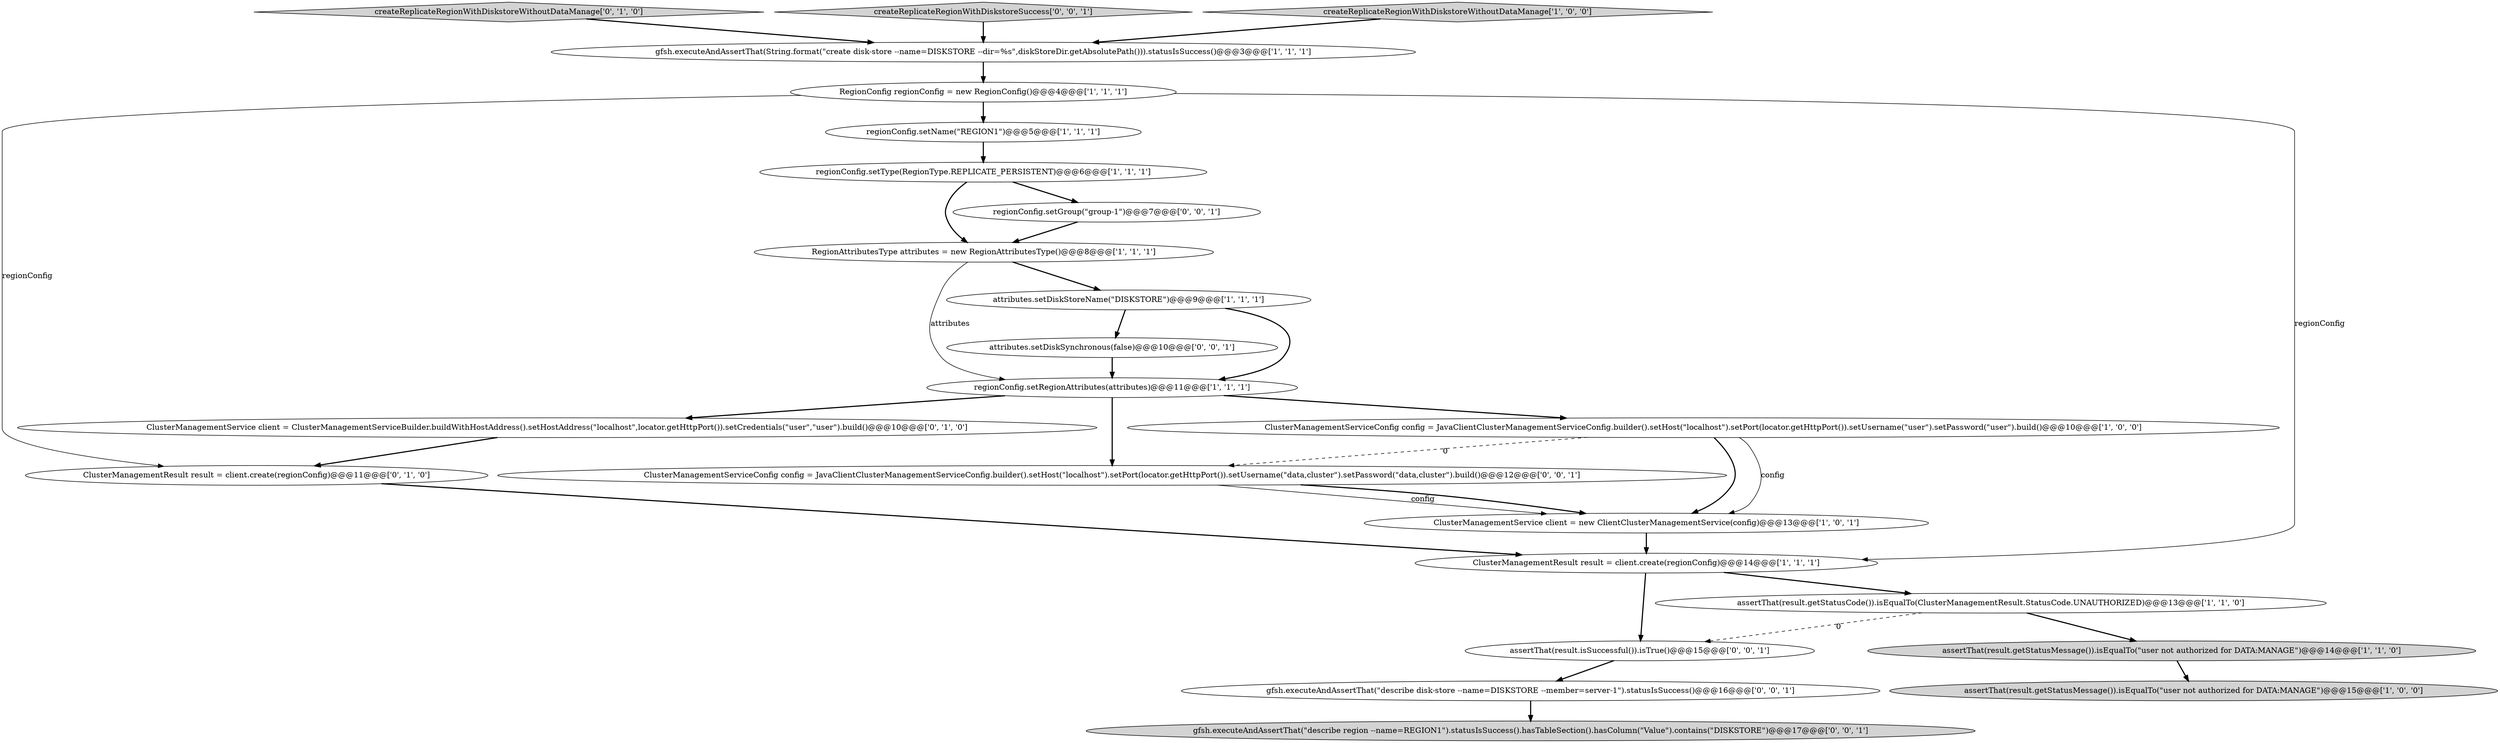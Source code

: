 digraph {
12 [style = filled, label = "RegionAttributesType attributes = new RegionAttributesType()@@@8@@@['1', '1', '1']", fillcolor = white, shape = ellipse image = "AAA0AAABBB1BBB"];
5 [style = filled, label = "assertThat(result.getStatusMessage()).isEqualTo(\"user not authorized for DATA:MANAGE\")@@@14@@@['1', '1', '0']", fillcolor = lightgray, shape = ellipse image = "AAA0AAABBB1BBB"];
16 [style = filled, label = "createReplicateRegionWithDiskstoreWithoutDataManage['0', '1', '0']", fillcolor = lightgray, shape = diamond image = "AAA0AAABBB2BBB"];
2 [style = filled, label = "regionConfig.setName(\"REGION1\")@@@5@@@['1', '1', '1']", fillcolor = white, shape = ellipse image = "AAA0AAABBB1BBB"];
9 [style = filled, label = "RegionConfig regionConfig = new RegionConfig()@@@4@@@['1', '1', '1']", fillcolor = white, shape = ellipse image = "AAA0AAABBB1BBB"];
18 [style = filled, label = "gfsh.executeAndAssertThat(\"describe disk-store --name=DISKSTORE --member=server-1\").statusIsSuccess()@@@16@@@['0', '0', '1']", fillcolor = white, shape = ellipse image = "AAA0AAABBB3BBB"];
7 [style = filled, label = "ClusterManagementResult result = client.create(regionConfig)@@@14@@@['1', '1', '1']", fillcolor = white, shape = ellipse image = "AAA0AAABBB1BBB"];
10 [style = filled, label = "attributes.setDiskStoreName(\"DISKSTORE\")@@@9@@@['1', '1', '1']", fillcolor = white, shape = ellipse image = "AAA0AAABBB1BBB"];
14 [style = filled, label = "ClusterManagementResult result = client.create(regionConfig)@@@11@@@['0', '1', '0']", fillcolor = white, shape = ellipse image = "AAA0AAABBB2BBB"];
0 [style = filled, label = "ClusterManagementService client = new ClientClusterManagementService(config)@@@13@@@['1', '0', '1']", fillcolor = white, shape = ellipse image = "AAA0AAABBB1BBB"];
1 [style = filled, label = "ClusterManagementServiceConfig config = JavaClientClusterManagementServiceConfig.builder().setHost(\"localhost\").setPort(locator.getHttpPort()).setUsername(\"user\").setPassword(\"user\").build()@@@10@@@['1', '0', '0']", fillcolor = white, shape = ellipse image = "AAA0AAABBB1BBB"];
20 [style = filled, label = "createReplicateRegionWithDiskstoreSuccess['0', '0', '1']", fillcolor = lightgray, shape = diamond image = "AAA0AAABBB3BBB"];
19 [style = filled, label = "ClusterManagementServiceConfig config = JavaClientClusterManagementServiceConfig.builder().setHost(\"localhost\").setPort(locator.getHttpPort()).setUsername(\"data,cluster\").setPassword(\"data,cluster\").build()@@@12@@@['0', '0', '1']", fillcolor = white, shape = ellipse image = "AAA0AAABBB3BBB"];
8 [style = filled, label = "regionConfig.setRegionAttributes(attributes)@@@11@@@['1', '1', '1']", fillcolor = white, shape = ellipse image = "AAA0AAABBB1BBB"];
23 [style = filled, label = "attributes.setDiskSynchronous(false)@@@10@@@['0', '0', '1']", fillcolor = white, shape = ellipse image = "AAA0AAABBB3BBB"];
15 [style = filled, label = "ClusterManagementService client = ClusterManagementServiceBuilder.buildWithHostAddress().setHostAddress(\"localhost\",locator.getHttpPort()).setCredentials(\"user\",\"user\").build()@@@10@@@['0', '1', '0']", fillcolor = white, shape = ellipse image = "AAA0AAABBB2BBB"];
22 [style = filled, label = "gfsh.executeAndAssertThat(\"describe region --name=REGION1\").statusIsSuccess().hasTableSection().hasColumn(\"Value\").contains(\"DISKSTORE\")@@@17@@@['0', '0', '1']", fillcolor = lightgray, shape = ellipse image = "AAA0AAABBB3BBB"];
11 [style = filled, label = "assertThat(result.getStatusMessage()).isEqualTo(\"user not authorized for DATA:MANAGE\")@@@15@@@['1', '0', '0']", fillcolor = lightgray, shape = ellipse image = "AAA0AAABBB1BBB"];
6 [style = filled, label = "regionConfig.setType(RegionType.REPLICATE_PERSISTENT)@@@6@@@['1', '1', '1']", fillcolor = white, shape = ellipse image = "AAA0AAABBB1BBB"];
21 [style = filled, label = "assertThat(result.isSuccessful()).isTrue()@@@15@@@['0', '0', '1']", fillcolor = white, shape = ellipse image = "AAA0AAABBB3BBB"];
13 [style = filled, label = "gfsh.executeAndAssertThat(String.format(\"create disk-store --name=DISKSTORE --dir=%s\",diskStoreDir.getAbsolutePath())).statusIsSuccess()@@@3@@@['1', '1', '1']", fillcolor = white, shape = ellipse image = "AAA0AAABBB1BBB"];
4 [style = filled, label = "assertThat(result.getStatusCode()).isEqualTo(ClusterManagementResult.StatusCode.UNAUTHORIZED)@@@13@@@['1', '1', '0']", fillcolor = white, shape = ellipse image = "AAA0AAABBB1BBB"];
17 [style = filled, label = "regionConfig.setGroup(\"group-1\")@@@7@@@['0', '0', '1']", fillcolor = white, shape = ellipse image = "AAA0AAABBB3BBB"];
3 [style = filled, label = "createReplicateRegionWithDiskstoreWithoutDataManage['1', '0', '0']", fillcolor = lightgray, shape = diamond image = "AAA0AAABBB1BBB"];
14->7 [style = bold, label=""];
19->0 [style = solid, label="config"];
10->23 [style = bold, label=""];
9->14 [style = solid, label="regionConfig"];
4->21 [style = dashed, label="0"];
18->22 [style = bold, label=""];
0->7 [style = bold, label=""];
4->5 [style = bold, label=""];
9->2 [style = bold, label=""];
10->8 [style = bold, label=""];
17->12 [style = bold, label=""];
6->17 [style = bold, label=""];
19->0 [style = bold, label=""];
16->13 [style = bold, label=""];
7->21 [style = bold, label=""];
3->13 [style = bold, label=""];
1->0 [style = solid, label="config"];
8->1 [style = bold, label=""];
12->10 [style = bold, label=""];
1->19 [style = dashed, label="0"];
20->13 [style = bold, label=""];
5->11 [style = bold, label=""];
7->4 [style = bold, label=""];
15->14 [style = bold, label=""];
21->18 [style = bold, label=""];
23->8 [style = bold, label=""];
9->7 [style = solid, label="regionConfig"];
6->12 [style = bold, label=""];
2->6 [style = bold, label=""];
12->8 [style = solid, label="attributes"];
13->9 [style = bold, label=""];
8->15 [style = bold, label=""];
8->19 [style = bold, label=""];
1->0 [style = bold, label=""];
}
